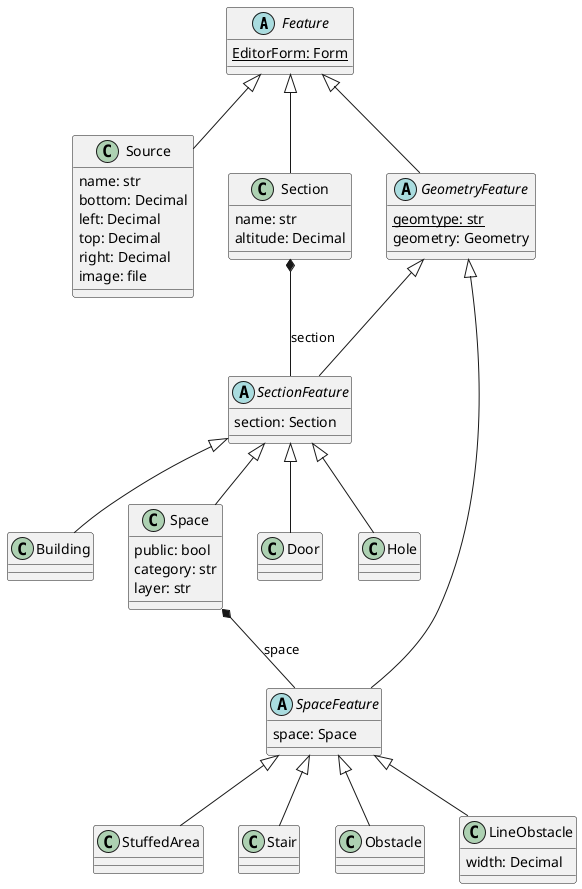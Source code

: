 @startuml
abstract class Feature {
    {static} EditorForm: Form
}

class Source {
    name: str
    bottom: Decimal
    left: Decimal
    top: Decimal
    right: Decimal
    image: file
}
Feature <|-- Source

class Section {
    name: str
    altitude: Decimal
}
Feature <|-- Section

abstract class GeometryFeature {
    {static} geomtype: str
    geometry: Geometry
}
Feature <|-- GeometryFeature

abstract class SectionFeature {
    section: Section
}
Section *-- SectionFeature: section
GeometryFeature <|-- SectionFeature

class Building {
}
SectionFeature <|-- Building

class Space {
    public: bool
    category: str
    layer: str
}
SectionFeature <|-- Space

class Door {
}
SectionFeature <|-- Door

class Hole {
}
SectionFeature <|-- Hole

abstract class SpaceFeature {
    space: Space
}
Space *-- SpaceFeature: space
GeometryFeature <|-- SpaceFeature

class StuffedArea {
}
SpaceFeature <|-- StuffedArea

class Stair {
}
SpaceFeature <|-- Stair

class Obstacle {
}
SpaceFeature <|-- Obstacle

class LineObstacle {
    width: Decimal
}
SpaceFeature <|-- LineObstacle
@enduml
